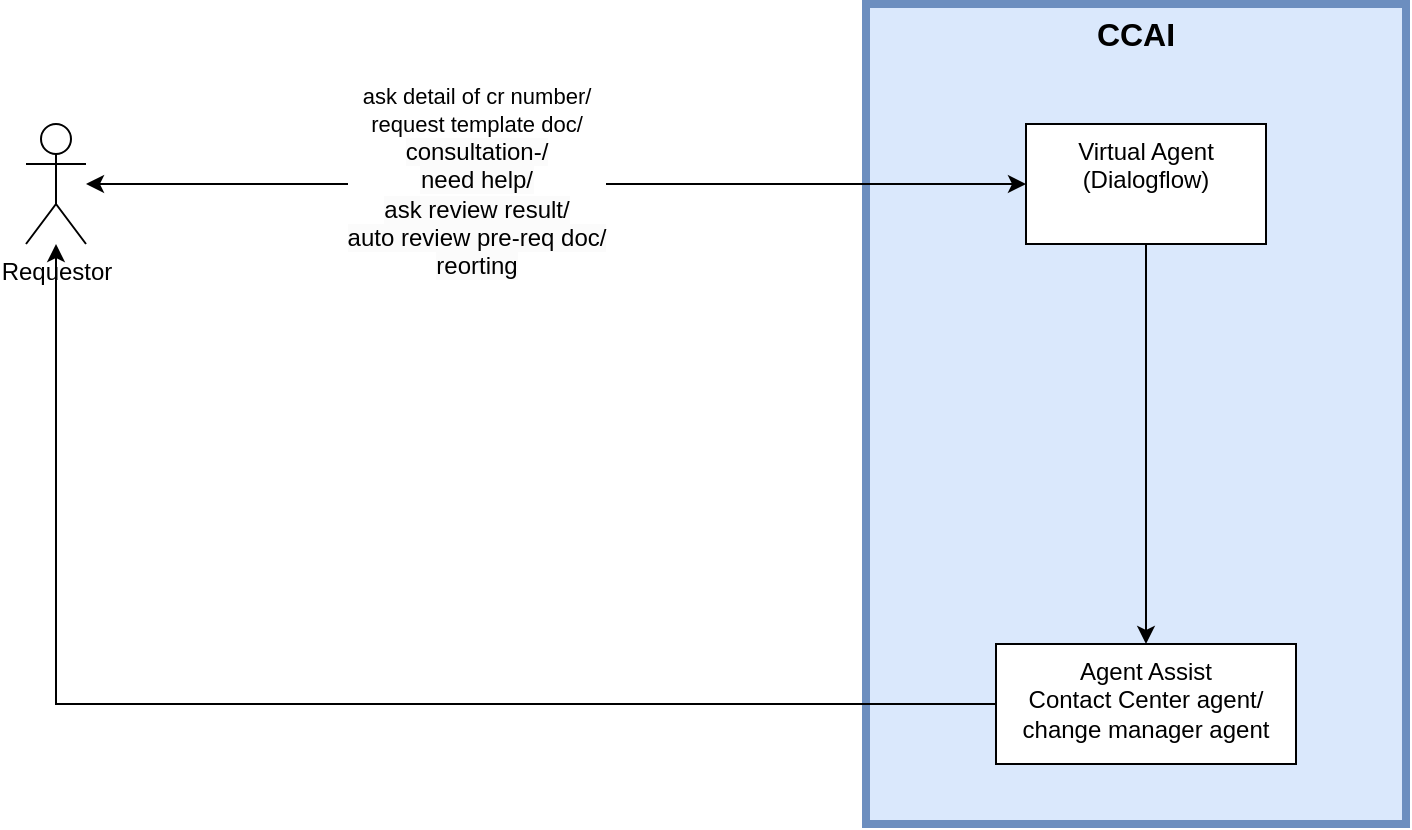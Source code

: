 <mxfile version="22.1.5" type="github">
  <diagram name="Page-1" id="_4RhQsaLEIcMZUvpXe1u">
    <mxGraphModel dx="1042" dy="543" grid="1" gridSize="10" guides="1" tooltips="1" connect="1" arrows="1" fold="1" page="1" pageScale="1" pageWidth="850" pageHeight="1100" math="0" shadow="0">
      <root>
        <mxCell id="0" />
        <mxCell id="1" parent="0" />
        <mxCell id="MFfRlPMHt3bNwRhRdUh6-9" value="" style="rounded=0;whiteSpace=wrap;html=1;fillColor=#dae8fc;strokeColor=#6c8ebf;strokeWidth=4;" parent="1" vertex="1">
          <mxGeometry x="470" y="50" width="270" height="410" as="geometry" />
        </mxCell>
        <mxCell id="MFfRlPMHt3bNwRhRdUh6-3" value="" style="edgeStyle=orthogonalEdgeStyle;rounded=0;orthogonalLoop=1;jettySize=auto;html=1;startArrow=classic;startFill=1;" parent="1" source="MFfRlPMHt3bNwRhRdUh6-1" target="MFfRlPMHt3bNwRhRdUh6-2" edge="1">
          <mxGeometry relative="1" as="geometry" />
        </mxCell>
        <mxCell id="MFfRlPMHt3bNwRhRdUh6-4" value="ask detail of cr number/&lt;br&gt;request template doc/&lt;br style=&quot;border-color: var(--border-color); font-size: 12px; background-color: rgb(251, 251, 251);&quot;&gt;&lt;span style=&quot;font-size: 12px; background-color: rgb(251, 251, 251);&quot;&gt;consultation-/&lt;br&gt;need help/&lt;br&gt;ask review result/&lt;br&gt;auto review pre-req doc/&lt;br&gt;reorting&lt;/span&gt;" style="edgeLabel;html=1;align=center;verticalAlign=middle;resizable=0;points=[];" parent="MFfRlPMHt3bNwRhRdUh6-3" vertex="1" connectable="0">
          <mxGeometry x="-0.173" y="1" relative="1" as="geometry">
            <mxPoint as="offset" />
          </mxGeometry>
        </mxCell>
        <mxCell id="MFfRlPMHt3bNwRhRdUh6-1" value="Requestor" style="shape=umlActor;verticalLabelPosition=bottom;verticalAlign=top;html=1;outlineConnect=0;" parent="1" vertex="1">
          <mxGeometry x="50" y="110" width="30" height="60" as="geometry" />
        </mxCell>
        <mxCell id="MFfRlPMHt3bNwRhRdUh6-7" value="" style="edgeStyle=orthogonalEdgeStyle;rounded=0;orthogonalLoop=1;jettySize=auto;html=1;" parent="1" source="MFfRlPMHt3bNwRhRdUh6-2" target="MFfRlPMHt3bNwRhRdUh6-6" edge="1">
          <mxGeometry relative="1" as="geometry" />
        </mxCell>
        <mxCell id="MFfRlPMHt3bNwRhRdUh6-2" value="Virtual Agent&lt;br&gt;(Dialogflow)" style="whiteSpace=wrap;html=1;verticalAlign=top;" parent="1" vertex="1">
          <mxGeometry x="550" y="110" width="120" height="60" as="geometry" />
        </mxCell>
        <mxCell id="MFfRlPMHt3bNwRhRdUh6-8" style="edgeStyle=orthogonalEdgeStyle;rounded=0;orthogonalLoop=1;jettySize=auto;html=1;" parent="1" source="MFfRlPMHt3bNwRhRdUh6-6" target="MFfRlPMHt3bNwRhRdUh6-1" edge="1">
          <mxGeometry relative="1" as="geometry" />
        </mxCell>
        <mxCell id="MFfRlPMHt3bNwRhRdUh6-6" value="Agent Assist&lt;br&gt;Contact Center agent/&lt;br&gt;change manager agent" style="whiteSpace=wrap;html=1;verticalAlign=top;" parent="1" vertex="1">
          <mxGeometry x="535" y="370" width="150" height="60" as="geometry" />
        </mxCell>
        <mxCell id="MFfRlPMHt3bNwRhRdUh6-10" value="CCAI" style="text;html=1;strokeColor=none;fillColor=none;align=center;verticalAlign=middle;whiteSpace=wrap;rounded=0;strokeWidth=1;fontStyle=1;fontSize=16;" parent="1" vertex="1">
          <mxGeometry x="575" y="50" width="60" height="30" as="geometry" />
        </mxCell>
      </root>
    </mxGraphModel>
  </diagram>
</mxfile>
